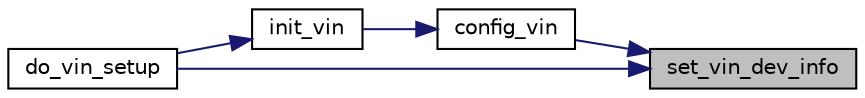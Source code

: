 digraph "set_vin_dev_info"
{
 // INTERACTIVE_SVG=YES
 // LATEX_PDF_SIZE
  bgcolor="transparent";
  edge [fontname="Helvetica",fontsize="10",labelfontname="Helvetica",labelfontsize="10"];
  node [fontname="Helvetica",fontsize="10",shape=record];
  rankdir="RL";
  Node1 [label="set_vin_dev_info",height=0.2,width=0.4,color="black", fillcolor="grey75", style="filled", fontcolor="black",tooltip=" "];
  Node1 -> Node2 [dir="back",color="midnightblue",fontsize="10",style="solid",fontname="Helvetica"];
  Node2 [label="config_vin",height=0.2,width=0.4,color="black",URL="$d4/daa/vin__init_8c.html#aa59d1aba234e8a6d54c1896c62794b7f",tooltip=" "];
  Node2 -> Node3 [dir="back",color="midnightblue",fontsize="10",style="solid",fontname="Helvetica"];
  Node3 [label="init_vin",height=0.2,width=0.4,color="black",URL="$d4/daa/vin__init_8c.html#a919b1d8600db83ad0b0cecba9ba694e6",tooltip=" "];
  Node3 -> Node4 [dir="back",color="midnightblue",fontsize="10",style="solid",fontname="Helvetica"];
  Node4 [label="do_vin_setup",height=0.2,width=0.4,color="black",URL="$d8/df2/resource__cfg_8c.html#a6e004c3ee4f8089c9a9141565057fc20",tooltip=" "];
  Node1 -> Node4 [dir="back",color="midnightblue",fontsize="10",style="solid",fontname="Helvetica"];
}
